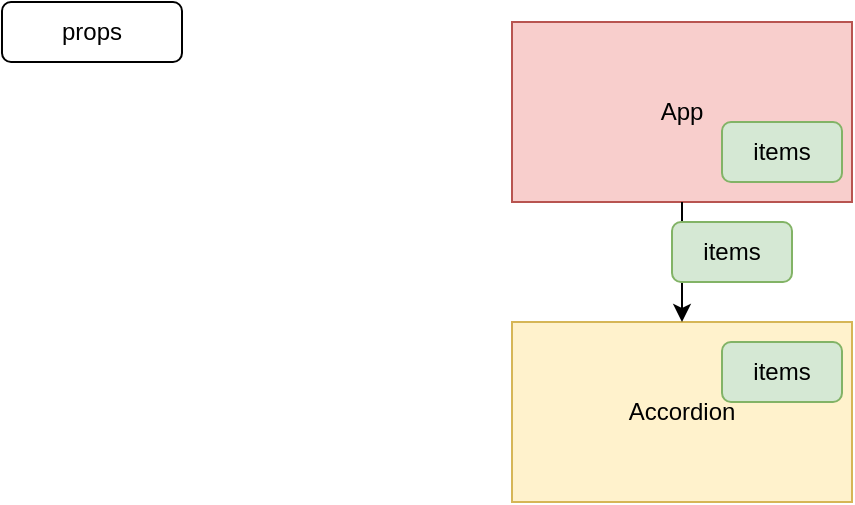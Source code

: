 <mxfile version="14.1.9" type="github">
  <diagram id="nKlHqUoWOztMT_nNCpgp" name="Page-1">
    <mxGraphModel dx="786" dy="717" grid="1" gridSize="10" guides="1" tooltips="1" connect="1" arrows="1" fold="1" page="1" pageScale="1" pageWidth="850" pageHeight="1100" math="0" shadow="0">
      <root>
        <mxCell id="0" />
        <mxCell id="1" parent="0" />
        <mxCell id="AGsP7w0MWE_6UzVTecJX-3" value="App" style="rounded=0;whiteSpace=wrap;html=1;fillColor=#f8cecc;strokeColor=#b85450;" parent="1" vertex="1">
          <mxGeometry x="315" y="100" width="170" height="90" as="geometry" />
        </mxCell>
        <mxCell id="AGsP7w0MWE_6UzVTecJX-4" value="items" style="rounded=1;whiteSpace=wrap;html=1;fillColor=#d5e8d4;strokeColor=#82b366;" parent="1" vertex="1">
          <mxGeometry x="420" y="150" width="60" height="30" as="geometry" />
        </mxCell>
        <mxCell id="AGsP7w0MWE_6UzVTecJX-6" value="Accordion" style="rounded=0;whiteSpace=wrap;html=1;fillColor=#fff2cc;strokeColor=#d6b656;" parent="1" vertex="1">
          <mxGeometry x="315" y="250" width="170" height="90" as="geometry" />
        </mxCell>
        <mxCell id="AGsP7w0MWE_6UzVTecJX-7" value="" style="endArrow=classic;html=1;exitX=0.5;exitY=1;exitDx=0;exitDy=0;" parent="1" source="AGsP7w0MWE_6UzVTecJX-3" target="AGsP7w0MWE_6UzVTecJX-6" edge="1">
          <mxGeometry width="50" height="50" relative="1" as="geometry">
            <mxPoint x="350" y="390" as="sourcePoint" />
            <mxPoint x="410" y="270" as="targetPoint" />
          </mxGeometry>
        </mxCell>
        <mxCell id="AGsP7w0MWE_6UzVTecJX-8" value="props" style="rounded=1;whiteSpace=wrap;html=1;" parent="1" vertex="1">
          <mxGeometry x="60" y="90" width="90" height="30" as="geometry" />
        </mxCell>
        <mxCell id="xhLkqcQXF3E6kXA2dHUc-1" value="items" style="rounded=1;whiteSpace=wrap;html=1;fillColor=#d5e8d4;strokeColor=#82b366;" vertex="1" parent="1">
          <mxGeometry x="395" y="200" width="60" height="30" as="geometry" />
        </mxCell>
        <mxCell id="xhLkqcQXF3E6kXA2dHUc-2" value="items" style="rounded=1;whiteSpace=wrap;html=1;fillColor=#d5e8d4;strokeColor=#82b366;" vertex="1" parent="1">
          <mxGeometry x="420" y="260" width="60" height="30" as="geometry" />
        </mxCell>
      </root>
    </mxGraphModel>
  </diagram>
</mxfile>
